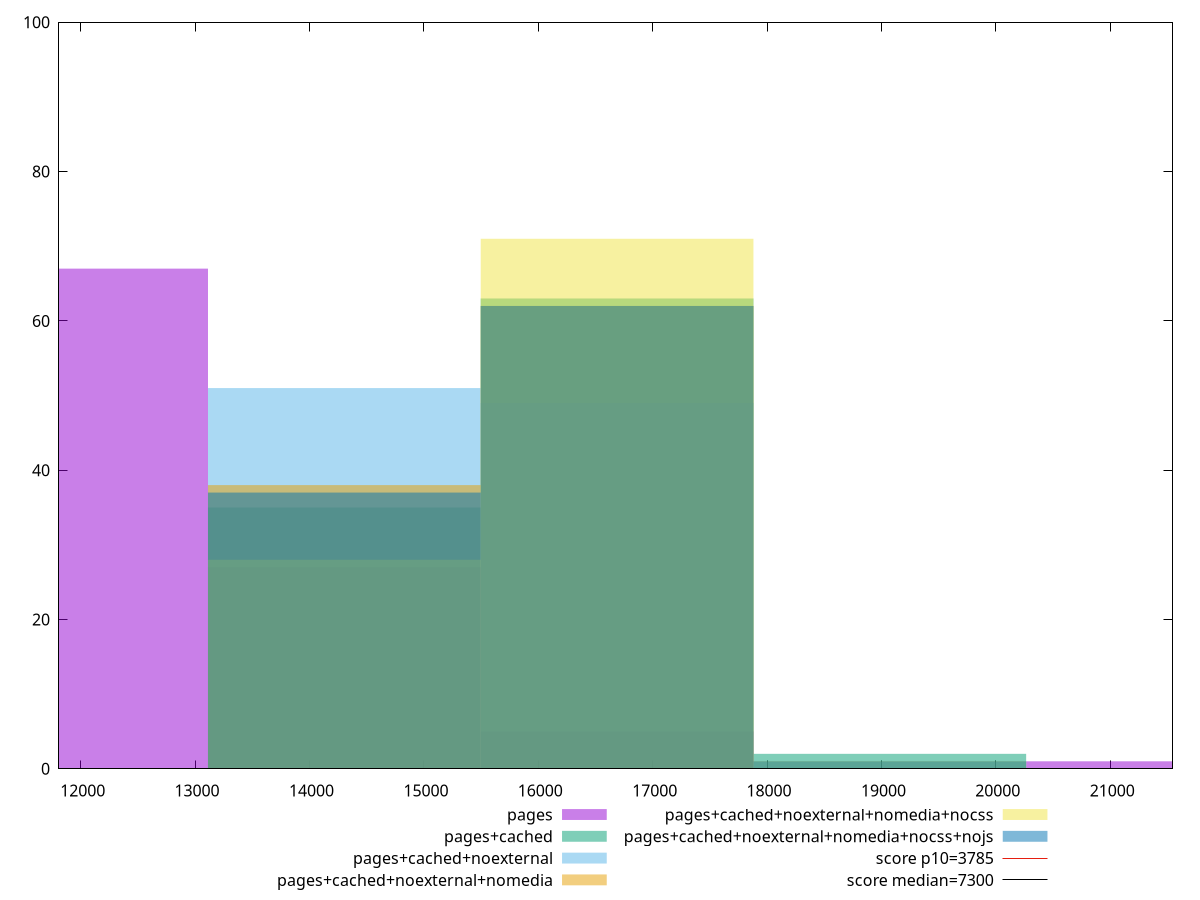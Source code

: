 reset

$pages <<EOF
21457.113632440145 1
11920.61868468897 67
14304.742421626765 27
16688.86615856456 5
EOF

$pagesCached <<EOF
14304.742421626765 35
16688.86615856456 63
19072.989895502353 2
EOF

$pagesCachedNoexternal <<EOF
16688.86615856456 49
14304.742421626765 51
EOF

$pagesCachedNoexternalNomedia <<EOF
16688.86615856456 62
14304.742421626765 38
EOF

$pagesCachedNoexternalNomediaNocss <<EOF
16688.86615856456 71
14304.742421626765 28
19072.989895502353 1
EOF

$pagesCachedNoexternalNomediaNocssNojs <<EOF
16688.86615856456 62
14304.742421626765 37
19072.989895502353 1
EOF

set key outside below
set boxwidth 2384.123736937794
set xrange [11810.271999999999:21544.384999999995]
set yrange [0:100]
set trange [0:100]
set style fill transparent solid 0.5 noborder

set parametric
set terminal svg size 640, 540 enhanced background rgb 'white'
set output "reprap/interactive/comparison/histogram/all_raw.svg"

plot $pages title "pages" with boxes, \
     $pagesCached title "pages+cached" with boxes, \
     $pagesCachedNoexternal title "pages+cached+noexternal" with boxes, \
     $pagesCachedNoexternalNomedia title "pages+cached+noexternal+nomedia" with boxes, \
     $pagesCachedNoexternalNomediaNocss title "pages+cached+noexternal+nomedia+nocss" with boxes, \
     $pagesCachedNoexternalNomediaNocssNojs title "pages+cached+noexternal+nomedia+nocss+nojs" with boxes, \
     3785,t title "score p10=3785", \
     7300,t title "score median=7300"

reset
